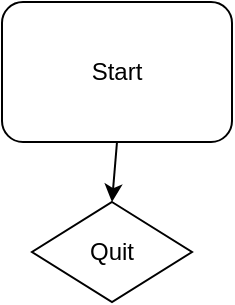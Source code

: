 <mxfile version="24.8.3">
  <diagram name="Page-1" id="3rnyqRTlBp3bbz-FiGjM">
    <mxGraphModel dx="1434" dy="780" grid="1" gridSize="10" guides="1" tooltips="1" connect="1" arrows="1" fold="1" page="1" pageScale="1" pageWidth="850" pageHeight="1100" math="0" shadow="0">
      <root>
        <mxCell id="0" />
        <mxCell id="1" parent="0" />
        <mxCell id="CMBG2FXKqUqeXNxTzjZN-1" value="Start" style="rounded=1;whiteSpace=wrap;html=1;" vertex="1" parent="1">
          <mxGeometry x="370" y="20" width="115" height="70" as="geometry" />
        </mxCell>
        <mxCell id="CMBG2FXKqUqeXNxTzjZN-3" value="" style="endArrow=classic;html=1;rounded=0;exitX=0.5;exitY=1;exitDx=0;exitDy=0;entryX=0.5;entryY=0;entryDx=0;entryDy=0;" edge="1" parent="1" source="CMBG2FXKqUqeXNxTzjZN-1" target="CMBG2FXKqUqeXNxTzjZN-4">
          <mxGeometry width="50" height="50" relative="1" as="geometry">
            <mxPoint x="400" y="430" as="sourcePoint" />
            <mxPoint x="425" y="130" as="targetPoint" />
          </mxGeometry>
        </mxCell>
        <mxCell id="CMBG2FXKqUqeXNxTzjZN-4" value="Quit" style="rhombus;whiteSpace=wrap;html=1;" vertex="1" parent="1">
          <mxGeometry x="385" y="120" width="80" height="50" as="geometry" />
        </mxCell>
      </root>
    </mxGraphModel>
  </diagram>
</mxfile>

